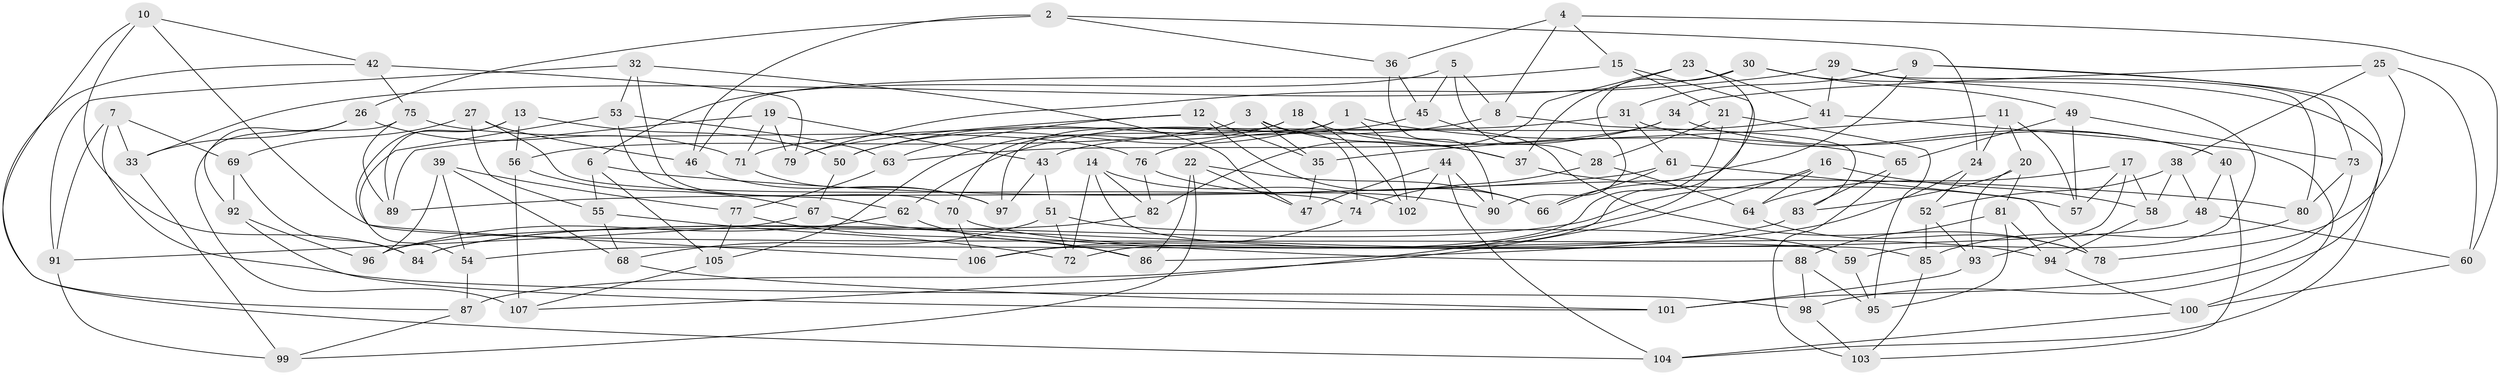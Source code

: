 // Generated by graph-tools (version 1.1) at 2025/26/03/09/25 03:26:54]
// undirected, 107 vertices, 214 edges
graph export_dot {
graph [start="1"]
  node [color=gray90,style=filled];
  1;
  2;
  3;
  4;
  5;
  6;
  7;
  8;
  9;
  10;
  11;
  12;
  13;
  14;
  15;
  16;
  17;
  18;
  19;
  20;
  21;
  22;
  23;
  24;
  25;
  26;
  27;
  28;
  29;
  30;
  31;
  32;
  33;
  34;
  35;
  36;
  37;
  38;
  39;
  40;
  41;
  42;
  43;
  44;
  45;
  46;
  47;
  48;
  49;
  50;
  51;
  52;
  53;
  54;
  55;
  56;
  57;
  58;
  59;
  60;
  61;
  62;
  63;
  64;
  65;
  66;
  67;
  68;
  69;
  70;
  71;
  72;
  73;
  74;
  75;
  76;
  77;
  78;
  79;
  80;
  81;
  82;
  83;
  84;
  85;
  86;
  87;
  88;
  89;
  90;
  91;
  92;
  93;
  94;
  95;
  96;
  97;
  98;
  99;
  100;
  101;
  102;
  103;
  104;
  105;
  106;
  107;
  1 -- 97;
  1 -- 50;
  1 -- 65;
  1 -- 102;
  2 -- 24;
  2 -- 36;
  2 -- 26;
  2 -- 46;
  3 -- 74;
  3 -- 35;
  3 -- 56;
  3 -- 37;
  4 -- 60;
  4 -- 8;
  4 -- 15;
  4 -- 36;
  5 -- 8;
  5 -- 45;
  5 -- 6;
  5 -- 28;
  6 -- 105;
  6 -- 80;
  6 -- 55;
  7 -- 33;
  7 -- 98;
  7 -- 91;
  7 -- 69;
  8 -- 62;
  8 -- 83;
  9 -- 98;
  9 -- 31;
  9 -- 73;
  9 -- 66;
  10 -- 59;
  10 -- 87;
  10 -- 42;
  10 -- 84;
  11 -- 57;
  11 -- 35;
  11 -- 24;
  11 -- 20;
  12 -- 66;
  12 -- 35;
  12 -- 63;
  12 -- 79;
  13 -- 106;
  13 -- 50;
  13 -- 89;
  13 -- 56;
  14 -- 85;
  14 -- 102;
  14 -- 82;
  14 -- 72;
  15 -- 21;
  15 -- 107;
  15 -- 46;
  16 -- 64;
  16 -- 58;
  16 -- 84;
  16 -- 87;
  17 -- 93;
  17 -- 64;
  17 -- 58;
  17 -- 57;
  18 -- 70;
  18 -- 37;
  18 -- 105;
  18 -- 102;
  19 -- 71;
  19 -- 43;
  19 -- 79;
  19 -- 89;
  20 -- 93;
  20 -- 81;
  20 -- 83;
  21 -- 28;
  21 -- 95;
  21 -- 106;
  22 -- 66;
  22 -- 99;
  22 -- 86;
  22 -- 47;
  23 -- 72;
  23 -- 37;
  23 -- 82;
  23 -- 41;
  24 -- 86;
  24 -- 52;
  25 -- 34;
  25 -- 60;
  25 -- 78;
  25 -- 38;
  26 -- 92;
  26 -- 33;
  26 -- 71;
  27 -- 69;
  27 -- 46;
  27 -- 74;
  27 -- 55;
  28 -- 74;
  28 -- 64;
  29 -- 80;
  29 -- 79;
  29 -- 59;
  29 -- 41;
  30 -- 49;
  30 -- 33;
  30 -- 104;
  30 -- 90;
  31 -- 40;
  31 -- 71;
  31 -- 61;
  32 -- 70;
  32 -- 91;
  32 -- 53;
  32 -- 47;
  33 -- 99;
  34 -- 63;
  34 -- 40;
  34 -- 76;
  35 -- 47;
  36 -- 45;
  36 -- 90;
  37 -- 57;
  38 -- 48;
  38 -- 58;
  38 -- 52;
  39 -- 54;
  39 -- 68;
  39 -- 77;
  39 -- 96;
  40 -- 48;
  40 -- 103;
  41 -- 43;
  41 -- 100;
  42 -- 104;
  42 -- 79;
  42 -- 75;
  43 -- 51;
  43 -- 97;
  44 -- 102;
  44 -- 104;
  44 -- 47;
  44 -- 90;
  45 -- 50;
  45 -- 78;
  46 -- 97;
  48 -- 60;
  48 -- 54;
  49 -- 65;
  49 -- 73;
  49 -- 57;
  50 -- 67;
  51 -- 59;
  51 -- 72;
  51 -- 68;
  52 -- 93;
  52 -- 85;
  53 -- 62;
  53 -- 63;
  53 -- 54;
  54 -- 87;
  55 -- 72;
  55 -- 68;
  56 -- 67;
  56 -- 107;
  58 -- 94;
  59 -- 95;
  60 -- 100;
  61 -- 89;
  61 -- 78;
  61 -- 66;
  62 -- 86;
  62 -- 96;
  63 -- 77;
  64 -- 78;
  65 -- 103;
  65 -- 83;
  67 -- 91;
  67 -- 88;
  68 -- 101;
  69 -- 92;
  69 -- 84;
  70 -- 94;
  70 -- 106;
  71 -- 97;
  73 -- 80;
  73 -- 101;
  74 -- 106;
  75 -- 107;
  75 -- 89;
  75 -- 76;
  76 -- 82;
  76 -- 90;
  77 -- 86;
  77 -- 105;
  80 -- 85;
  81 -- 88;
  81 -- 94;
  81 -- 95;
  82 -- 96;
  83 -- 84;
  85 -- 103;
  87 -- 99;
  88 -- 98;
  88 -- 95;
  91 -- 99;
  92 -- 96;
  92 -- 101;
  93 -- 101;
  94 -- 100;
  98 -- 103;
  100 -- 104;
  105 -- 107;
}
